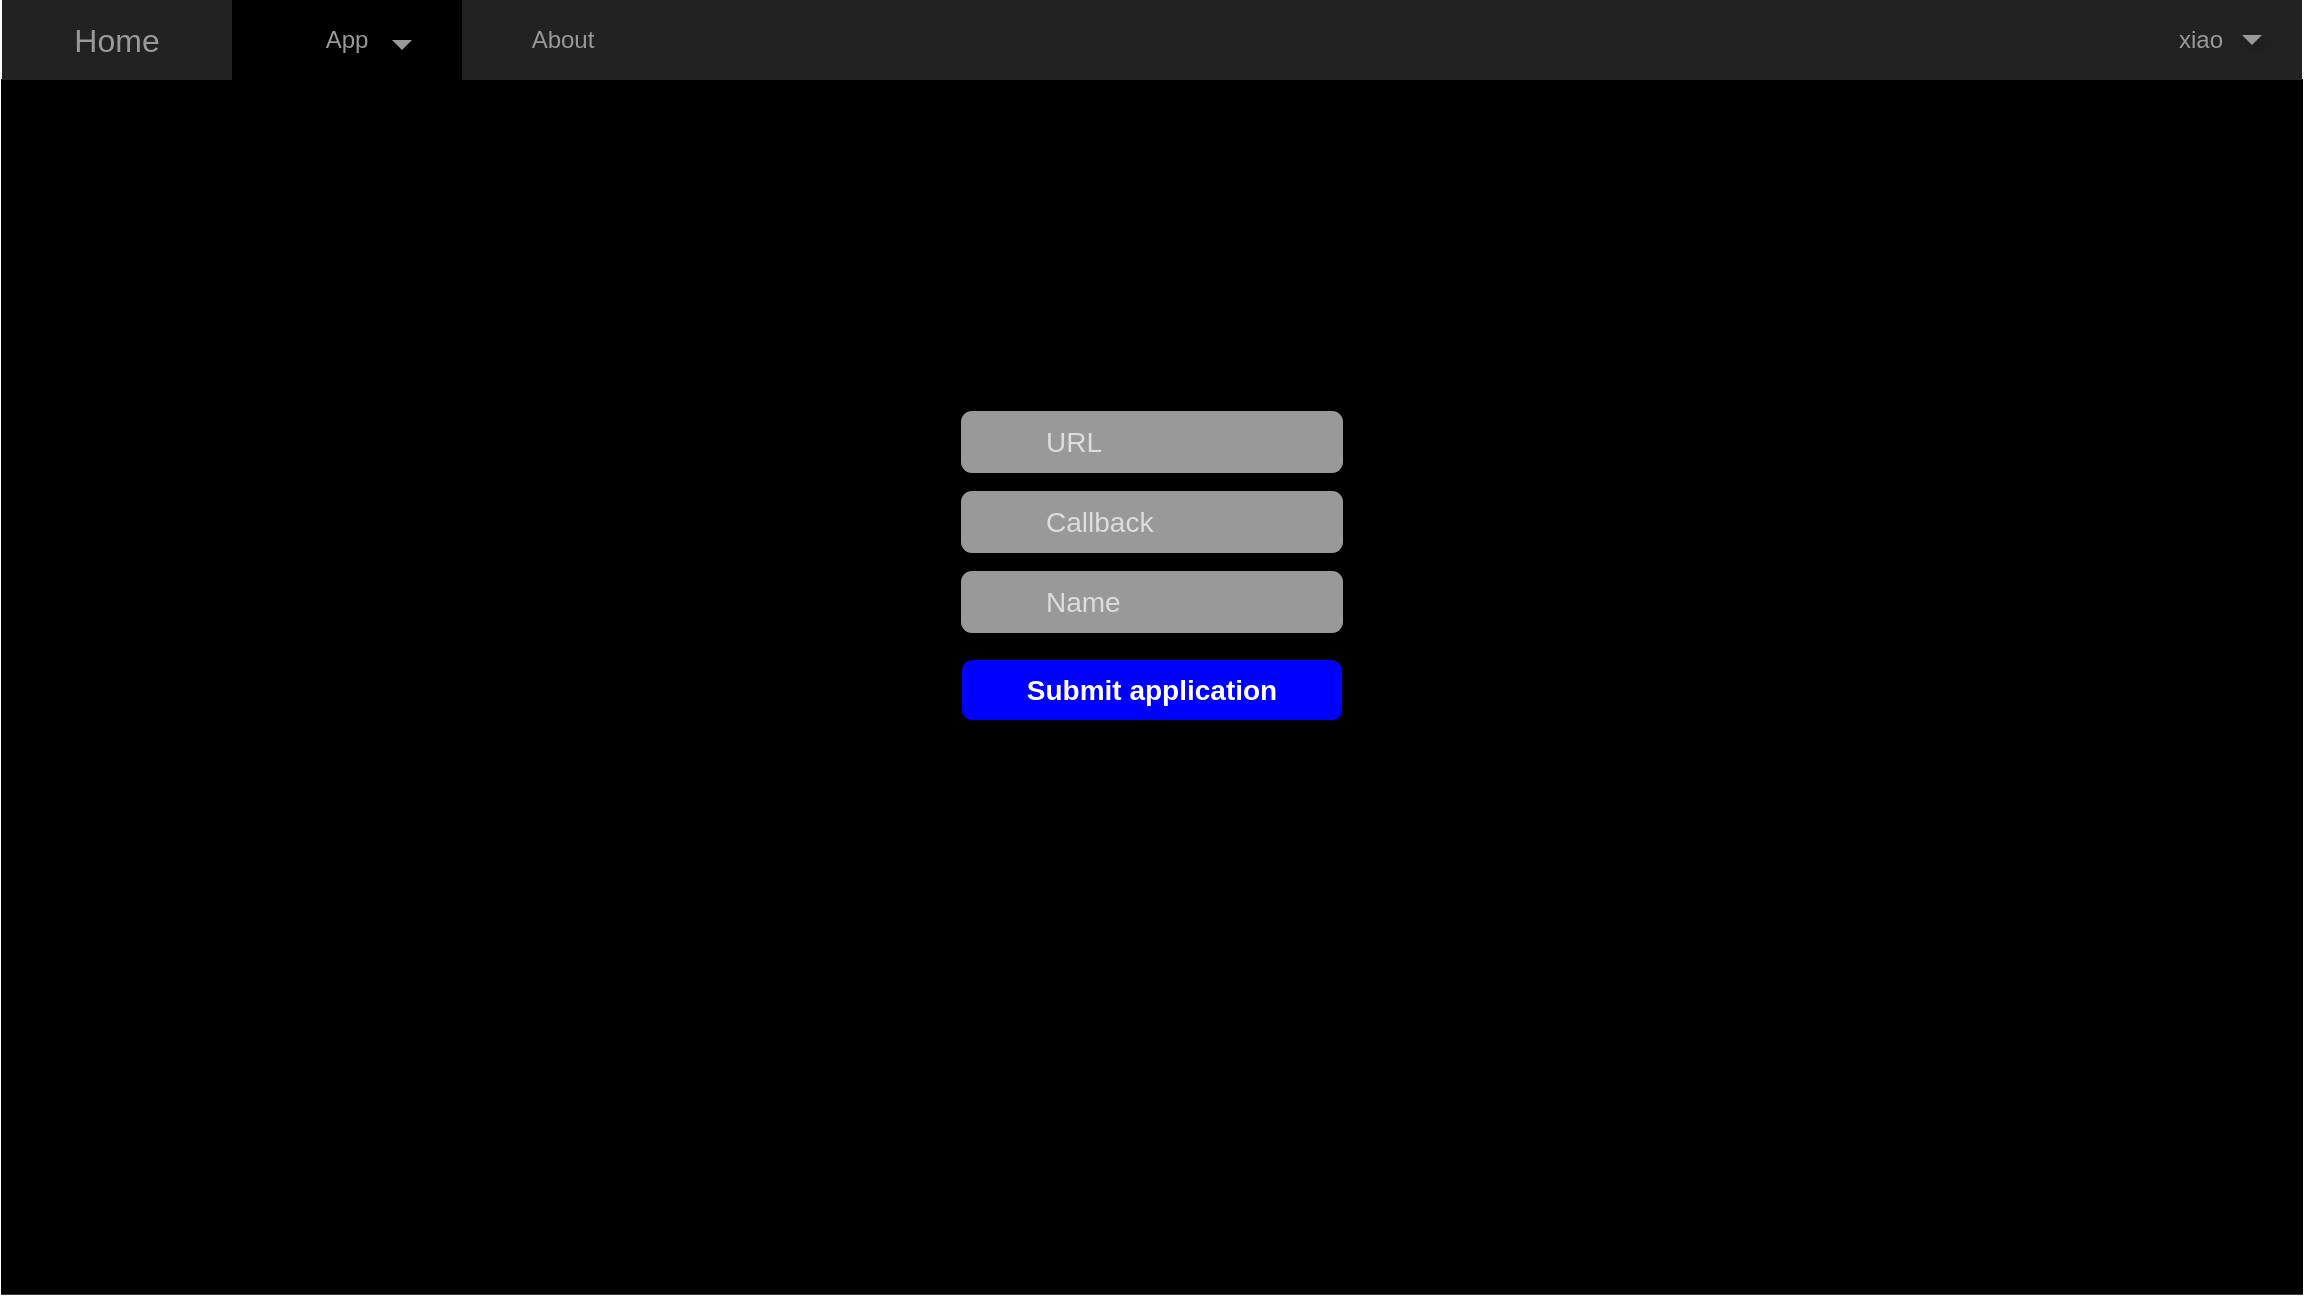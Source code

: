 <mxfile pages="1" version="11.2.1" type="device"><diagram name="Page-1" id="c9db0220-8083-56f3-ca83-edcdcd058819"><mxGraphModel dx="1422" dy="715" grid="1" gridSize="10" guides="1" tooltips="1" connect="1" arrows="1" fold="1" page="1" pageScale="1.5" pageWidth="826" pageHeight="1169" background="#ffffff" math="0" shadow="0"><root><mxCell id="0" style=";html=1;"/><mxCell id="1" style=";html=1;" parent="0"/><mxCell id="wnzABlHWpBjRqbGVxJQV-11" value="" style="rounded=0;whiteSpace=wrap;html=1;fillColor=#000000;" parent="1" vertex="1"><mxGeometry x="40" y="110" width="1150" height="606.875" as="geometry"/></mxCell><mxCell id="3d76a8aef4d5c911-1" value="" style="html=1;shadow=0;dashed=0;shape=mxgraph.bootstrap.rect;fillColor=#222222;strokeColor=none;whiteSpace=wrap;rounded=0;fontSize=12;fontColor=#000000;align=center;" parent="1" vertex="1"><mxGeometry x="40" y="70" width="1150" height="40" as="geometry"/></mxCell><mxCell id="3d76a8aef4d5c911-2" value="&lt;font style=&quot;font-size: 16px&quot;&gt;Home&lt;/font&gt;" style="html=1;shadow=0;dashed=0;fillColor=none;strokeColor=none;shape=mxgraph.bootstrap.rect;fontColor=#999999;fontSize=14;whiteSpace=wrap;" parent="3d76a8aef4d5c911-1" vertex="1"><mxGeometry width="115" height="40" as="geometry"/></mxCell><mxCell id="3d76a8aef4d5c911-7" value="App" style="html=1;shadow=0;dashed=0;fillColor=#000000;strokeColor=none;shape=mxgraph.bootstrap.rect;fontColor=#999999;whiteSpace=wrap;" parent="3d76a8aef4d5c911-1" vertex="1"><mxGeometry x="115" width="115" height="40" as="geometry"/></mxCell><mxCell id="wnzABlHWpBjRqbGVxJQV-8" value="About" style="html=1;shadow=0;dashed=0;fillColor=none;strokeColor=none;shape=mxgraph.bootstrap.rect;fontColor=#999999;whiteSpace=wrap;" parent="3d76a8aef4d5c911-1" vertex="1"><mxGeometry x="230" width="100.625" height="40" as="geometry"/></mxCell><mxCell id="wnzABlHWpBjRqbGVxJQV-9" value="" style="shape=triangle;strokeColor=none;fillColor=#999999;direction=south;rounded=0;shadow=1;fontSize=12;fontColor=#000000;align=center;html=1;" parent="3d76a8aef4d5c911-1" vertex="1"><mxGeometry x="195" y="20" width="10" height="5" as="geometry"/></mxCell><mxCell id="UXBSIJ0jVY6yh0bdpTSo-5" value="xiao" style="html=1;shadow=0;dashed=0;fillColor=none;strokeColor=none;shape=mxgraph.bootstrap.rect;fontColor=#999999;whiteSpace=wrap;" vertex="1" parent="3d76a8aef4d5c911-1"><mxGeometry x="1049.375" width="100.625" height="40" as="geometry"/></mxCell><mxCell id="UXBSIJ0jVY6yh0bdpTSo-8" value="" style="shape=triangle;strokeColor=none;fillColor=#999999;direction=south;rounded=0;shadow=1;fontSize=12;fontColor=#000000;align=center;html=1;" vertex="1" parent="3d76a8aef4d5c911-1"><mxGeometry x="1120" y="17.5" width="10" height="5" as="geometry"/></mxCell><mxCell id="HgKeWhAOvGDtszrQV6TW-86" value="" style="html=1;shadow=0;dashed=0;shape=mxgraph.bootstrap.rrect;fillColor=#000000;align=center;rSize=5;strokeColor=#000000;verticalAlign=top;spacingTop=20;fontSize=14;fontStyle=1;whiteSpace=wrap;labelBackgroundColor=none;" parent="1" vertex="1"><mxGeometry x="495" y="250" width="240" height="240" as="geometry"/></mxCell><mxCell id="HgKeWhAOvGDtszrQV6TW-87" value="URL" style="html=1;shadow=0;dashed=0;shape=mxgraph.bootstrap.rrect;rSize=5;strokeColor=#999999;fillColor=#999999;fontSize=14;fontColor=#dddddd;align=left;spacingLeft=40;whiteSpace=wrap;resizeWidth=1;" parent="HgKeWhAOvGDtszrQV6TW-86" vertex="1"><mxGeometry width="190" height="30" relative="1" as="geometry"><mxPoint x="25" y="26" as="offset"/></mxGeometry></mxCell><mxCell id="HgKeWhAOvGDtszrQV6TW-90" value="Callback" style="html=1;shadow=0;dashed=0;shape=mxgraph.bootstrap.rrect;fillColor=#999999;rSize=5;strokeColor=#999999;fontSize=14;fontColor=#dddddd;align=left;spacingLeft=40;whiteSpace=wrap;resizeWidth=1;" parent="HgKeWhAOvGDtszrQV6TW-86" vertex="1"><mxGeometry width="190" height="30" relative="1" as="geometry"><mxPoint x="25" y="66" as="offset"/></mxGeometry></mxCell><mxCell id="HgKeWhAOvGDtszrQV6TW-94" value="Submit application" style="html=1;shadow=0;dashed=0;shape=mxgraph.bootstrap.rrect;rSize=5;strokeColor=none;fillColor=#0000FF;fontColor=#ffffff;fontSize=14;fontStyle=1;whiteSpace=wrap;resizeWidth=1;" parent="HgKeWhAOvGDtszrQV6TW-86" vertex="1"><mxGeometry y="1" width="190" height="30" relative="1" as="geometry"><mxPoint x="25" y="-90" as="offset"/></mxGeometry></mxCell><mxCell id="HgKeWhAOvGDtszrQV6TW-96" value="Name" style="html=1;shadow=0;dashed=0;shape=mxgraph.bootstrap.rrect;fillColor=#999999;rSize=5;strokeColor=#999999;fontSize=14;fontColor=#dddddd;align=left;spacingLeft=40;whiteSpace=wrap;resizeWidth=1;" parent="HgKeWhAOvGDtszrQV6TW-86" vertex="1"><mxGeometry width="190" height="30" relative="1" as="geometry"><mxPoint x="25" y="106" as="offset"/></mxGeometry></mxCell><mxCell id="UXBSIJ0jVY6yh0bdpTSo-17" value="" style="shape=image;html=1;verticalAlign=top;verticalLabelPosition=bottom;labelBackgroundColor=#ffffff;imageAspect=0;aspect=fixed;image=https://cdn2.iconfinder.com/data/icons/officeicons/PNG/48/Internet_link_02.png" vertex="1" parent="HgKeWhAOvGDtszrQV6TW-86"><mxGeometry x="25" y="26" width="30" height="30" as="geometry"/></mxCell><mxCell id="UXBSIJ0jVY6yh0bdpTSo-18" value="" style="shape=image;html=1;verticalAlign=top;verticalLabelPosition=bottom;labelBackgroundColor=#ffffff;imageAspect=0;aspect=fixed;image=https://cdn4.iconfinder.com/data/icons/Primo_Icons/PNG/128x128/link.png" vertex="1" parent="HgKeWhAOvGDtszrQV6TW-86"><mxGeometry x="25" y="66" width="30" height="30" as="geometry"/></mxCell><mxCell id="UXBSIJ0jVY6yh0bdpTSo-19" value="" style="shape=image;html=1;verticalAlign=top;verticalLabelPosition=bottom;labelBackgroundColor=#ffffff;imageAspect=0;aspect=fixed;image=https://cdn2.iconfinder.com/data/icons/science-20/24/science-technology-10-128.png" vertex="1" parent="HgKeWhAOvGDtszrQV6TW-86"><mxGeometry x="25" y="106" width="30" height="30" as="geometry"/></mxCell></root></mxGraphModel></diagram></mxfile>
